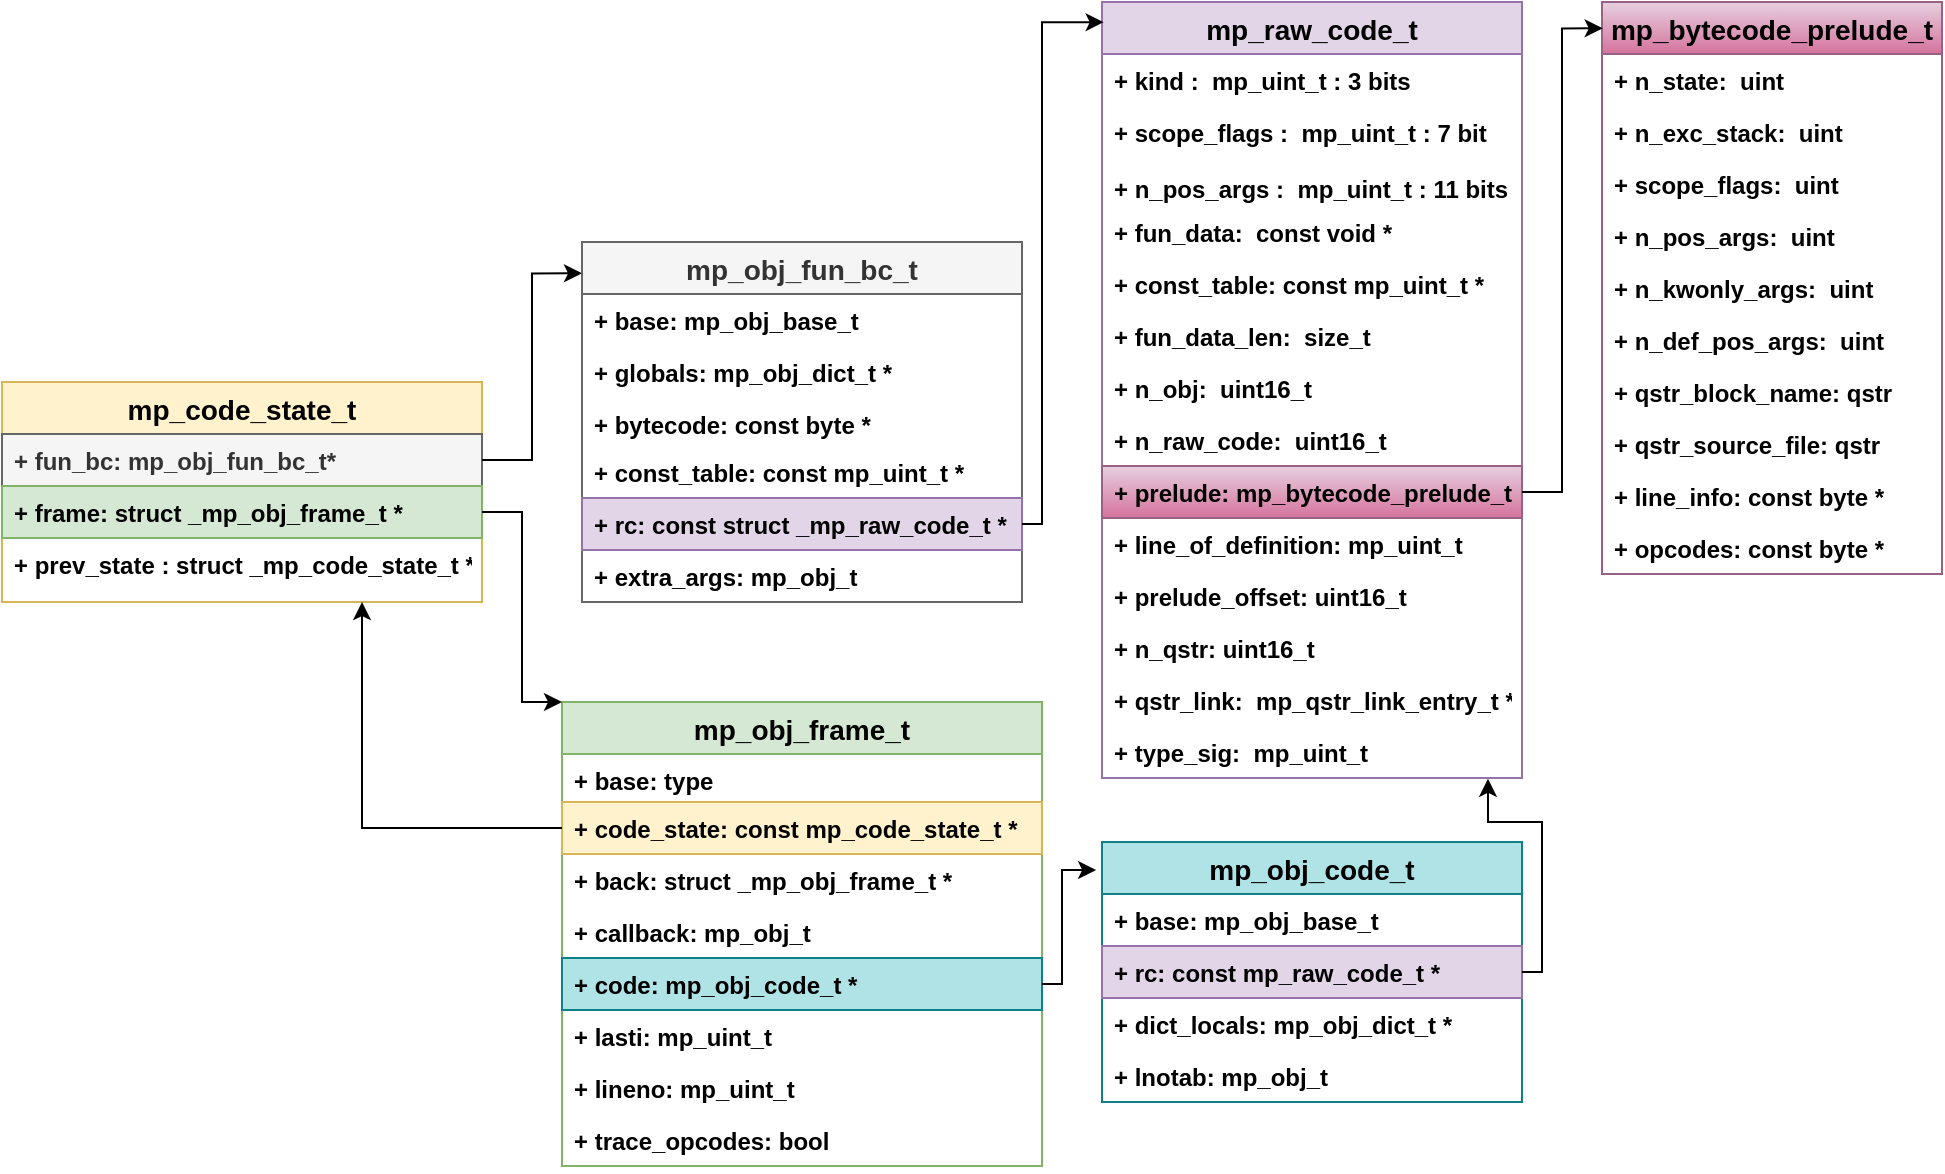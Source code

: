 <mxfile version="15.9.1" type="github">
  <diagram id="wnDa86_sgH5_1HbZJhVr" name="Page-1">
    <mxGraphModel dx="1085" dy="1639" grid="1" gridSize="10" guides="1" tooltips="1" connect="1" arrows="1" fold="1" page="1" pageScale="1" pageWidth="850" pageHeight="1100" math="0" shadow="0">
      <root>
        <mxCell id="0" />
        <mxCell id="1" parent="0" />
        <mxCell id="a_ci2bYjOTqBM8tlO-We-2" value="mp_code_state_t" style="swimlane;fontStyle=1;childLayout=stackLayout;horizontal=1;startSize=26;fillColor=#fff2cc;horizontalStack=0;resizeParent=1;resizeParentMax=0;resizeLast=0;collapsible=1;marginBottom=0;fontSize=14;strokeColor=#d6b656;" parent="1" vertex="1">
          <mxGeometry x="240" y="80" width="240" height="110" as="geometry" />
        </mxCell>
        <mxCell id="a_ci2bYjOTqBM8tlO-We-3" value="+ fun_bc: mp_obj_fun_bc_t*" style="text;strokeColor=#666666;fillColor=#f5f5f5;align=left;verticalAlign=top;spacingLeft=4;spacingRight=4;overflow=hidden;rotatable=0;points=[[0,0.5],[1,0.5]];portConstraint=eastwest;fontSize=12;fontStyle=1;fontColor=#333333;" parent="a_ci2bYjOTqBM8tlO-We-2" vertex="1">
          <mxGeometry y="26" width="240" height="26" as="geometry" />
        </mxCell>
        <mxCell id="a_ci2bYjOTqBM8tlO-We-4" value="+ frame: struct _mp_obj_frame_t *" style="text;strokeColor=#82b366;fillColor=#d5e8d4;align=left;verticalAlign=top;spacingLeft=4;spacingRight=4;overflow=hidden;rotatable=0;points=[[0,0.5],[1,0.5]];portConstraint=eastwest;fontSize=12;fontStyle=1" parent="a_ci2bYjOTqBM8tlO-We-2" vertex="1">
          <mxGeometry y="52" width="240" height="26" as="geometry" />
        </mxCell>
        <mxCell id="a_ci2bYjOTqBM8tlO-We-9" value="+ prev_state : struct _mp_code_state_t *" style="text;align=left;verticalAlign=top;spacingLeft=4;spacingRight=4;overflow=hidden;rotatable=0;points=[[0,0.5],[1,0.5]];portConstraint=eastwest;fontSize=12;fontStyle=1" parent="a_ci2bYjOTqBM8tlO-We-2" vertex="1">
          <mxGeometry y="78" width="240" height="32" as="geometry" />
        </mxCell>
        <mxCell id="a_ci2bYjOTqBM8tlO-We-25" value="mp_obj_fun_bc_t" style="swimlane;fontStyle=1;childLayout=stackLayout;horizontal=1;startSize=26;fillColor=#f5f5f5;horizontalStack=0;resizeParent=1;resizeParentMax=0;resizeLast=0;collapsible=1;marginBottom=0;fontSize=14;fontColor=#333333;strokeColor=#666666;" parent="1" vertex="1">
          <mxGeometry x="530" y="10" width="220" height="180" as="geometry" />
        </mxCell>
        <mxCell id="a_ci2bYjOTqBM8tlO-We-28" value="+ base: mp_obj_base_t" style="text;strokeColor=none;fillColor=none;align=left;verticalAlign=top;spacingLeft=4;spacingRight=4;overflow=hidden;rotatable=0;points=[[0,0.5],[1,0.5]];portConstraint=eastwest;fontSize=12;fontStyle=1" parent="a_ci2bYjOTqBM8tlO-We-25" vertex="1">
          <mxGeometry y="26" width="220" height="26" as="geometry" />
        </mxCell>
        <mxCell id="a_ci2bYjOTqBM8tlO-We-27" value="+ globals: mp_obj_dict_t *" style="text;strokeColor=none;fillColor=none;align=left;verticalAlign=top;spacingLeft=4;spacingRight=4;overflow=hidden;rotatable=0;points=[[0,0.5],[1,0.5]];portConstraint=eastwest;fontSize=12;fontStyle=1" parent="a_ci2bYjOTqBM8tlO-We-25" vertex="1">
          <mxGeometry y="52" width="220" height="26" as="geometry" />
        </mxCell>
        <mxCell id="a_ci2bYjOTqBM8tlO-We-26" value="+ bytecode: const byte *" style="text;strokeColor=none;fillColor=none;align=left;verticalAlign=top;spacingLeft=4;spacingRight=4;overflow=hidden;rotatable=0;points=[[0,0.5],[1,0.5]];portConstraint=eastwest;fontSize=12;fontStyle=1" parent="a_ci2bYjOTqBM8tlO-We-25" vertex="1">
          <mxGeometry y="78" width="220" height="24" as="geometry" />
        </mxCell>
        <mxCell id="a_ci2bYjOTqBM8tlO-We-35" value="+ const_table: const mp_uint_t *" style="text;strokeColor=none;fillColor=none;align=left;verticalAlign=top;spacingLeft=4;spacingRight=4;overflow=hidden;rotatable=0;points=[[0,0.5],[1,0.5]];portConstraint=eastwest;fontSize=12;fontStyle=1" parent="a_ci2bYjOTqBM8tlO-We-25" vertex="1">
          <mxGeometry y="102" width="220" height="26" as="geometry" />
        </mxCell>
        <mxCell id="a_ci2bYjOTqBM8tlO-We-36" value="+ rc: const struct _mp_raw_code_t *" style="text;strokeColor=#9673a6;fillColor=#e1d5e7;align=left;verticalAlign=top;spacingLeft=4;spacingRight=4;overflow=hidden;rotatable=0;points=[[0,0.5],[1,0.5]];portConstraint=eastwest;fontSize=12;fontStyle=1" parent="a_ci2bYjOTqBM8tlO-We-25" vertex="1">
          <mxGeometry y="128" width="220" height="26" as="geometry" />
        </mxCell>
        <mxCell id="a_ci2bYjOTqBM8tlO-We-37" value="+ extra_args: mp_obj_t" style="text;strokeColor=none;fillColor=none;align=left;verticalAlign=top;spacingLeft=4;spacingRight=4;overflow=hidden;rotatable=0;points=[[0,0.5],[1,0.5]];portConstraint=eastwest;fontSize=12;fontStyle=1" parent="a_ci2bYjOTqBM8tlO-We-25" vertex="1">
          <mxGeometry y="154" width="220" height="26" as="geometry" />
        </mxCell>
        <mxCell id="a_ci2bYjOTqBM8tlO-We-29" style="edgeStyle=orthogonalEdgeStyle;rounded=0;orthogonalLoop=1;jettySize=auto;html=1;entryX=0;entryY=0.087;entryDx=0;entryDy=0;entryPerimeter=0;fontSize=14;fontStyle=1" parent="1" source="a_ci2bYjOTqBM8tlO-We-3" target="a_ci2bYjOTqBM8tlO-We-25" edge="1">
          <mxGeometry relative="1" as="geometry" />
        </mxCell>
        <mxCell id="a_ci2bYjOTqBM8tlO-We-30" value="mp_obj_frame_t " style="swimlane;fontStyle=1;childLayout=stackLayout;horizontal=1;startSize=26;fillColor=#d5e8d4;horizontalStack=0;resizeParent=1;resizeParentMax=0;resizeLast=0;collapsible=1;marginBottom=0;fontSize=14;strokeColor=#82b366;" parent="1" vertex="1">
          <mxGeometry x="520" y="240" width="240" height="232" as="geometry" />
        </mxCell>
        <mxCell id="a_ci2bYjOTqBM8tlO-We-31" value="+ base: type" style="text;strokeColor=none;fillColor=none;align=left;verticalAlign=top;spacingLeft=4;spacingRight=4;overflow=hidden;rotatable=0;points=[[0,0.5],[1,0.5]];portConstraint=eastwest;fontSize=12;fontStyle=1" parent="a_ci2bYjOTqBM8tlO-We-30" vertex="1">
          <mxGeometry y="26" width="240" height="24" as="geometry" />
        </mxCell>
        <mxCell id="a_ci2bYjOTqBM8tlO-We-43" value="+ code_state: const mp_code_state_t *" style="text;strokeColor=#d6b656;fillColor=#fff2cc;align=left;verticalAlign=top;spacingLeft=4;spacingRight=4;overflow=hidden;rotatable=0;points=[[0,0.5],[1,0.5]];portConstraint=eastwest;fontSize=12;fontStyle=1" parent="a_ci2bYjOTqBM8tlO-We-30" vertex="1">
          <mxGeometry y="50" width="240" height="26" as="geometry" />
        </mxCell>
        <mxCell id="a_ci2bYjOTqBM8tlO-We-32" value="+ back: struct _mp_obj_frame_t *" style="text;strokeColor=none;fillColor=none;align=left;verticalAlign=top;spacingLeft=4;spacingRight=4;overflow=hidden;rotatable=0;points=[[0,0.5],[1,0.5]];portConstraint=eastwest;fontSize=12;fontStyle=1" parent="a_ci2bYjOTqBM8tlO-We-30" vertex="1">
          <mxGeometry y="76" width="240" height="26" as="geometry" />
        </mxCell>
        <mxCell id="a_ci2bYjOTqBM8tlO-We-45" value="+ callback: mp_obj_t " style="text;strokeColor=none;fillColor=none;align=left;verticalAlign=top;spacingLeft=4;spacingRight=4;overflow=hidden;rotatable=0;points=[[0,0.5],[1,0.5]];portConstraint=eastwest;fontSize=12;fontStyle=1" parent="a_ci2bYjOTqBM8tlO-We-30" vertex="1">
          <mxGeometry y="102" width="240" height="26" as="geometry" />
        </mxCell>
        <mxCell id="a_ci2bYjOTqBM8tlO-We-44" value="+ code: mp_obj_code_t *" style="text;strokeColor=#0e8088;fillColor=#b0e3e6;align=left;verticalAlign=top;spacingLeft=4;spacingRight=4;overflow=hidden;rotatable=0;points=[[0,0.5],[1,0.5]];portConstraint=eastwest;fontSize=12;fontStyle=1" parent="a_ci2bYjOTqBM8tlO-We-30" vertex="1">
          <mxGeometry y="128" width="240" height="26" as="geometry" />
        </mxCell>
        <mxCell id="a_ci2bYjOTqBM8tlO-We-33" value="+ lasti: mp_uint_t " style="text;strokeColor=none;fillColor=none;align=left;verticalAlign=top;spacingLeft=4;spacingRight=4;overflow=hidden;rotatable=0;points=[[0,0.5],[1,0.5]];portConstraint=eastwest;fontSize=12;fontStyle=1" parent="a_ci2bYjOTqBM8tlO-We-30" vertex="1">
          <mxGeometry y="154" width="240" height="26" as="geometry" />
        </mxCell>
        <mxCell id="a_ci2bYjOTqBM8tlO-We-47" value="+ lineno: mp_uint_t " style="text;strokeColor=none;fillColor=none;align=left;verticalAlign=top;spacingLeft=4;spacingRight=4;overflow=hidden;rotatable=0;points=[[0,0.5],[1,0.5]];portConstraint=eastwest;fontSize=12;fontStyle=1" parent="a_ci2bYjOTqBM8tlO-We-30" vertex="1">
          <mxGeometry y="180" width="240" height="26" as="geometry" />
        </mxCell>
        <mxCell id="a_ci2bYjOTqBM8tlO-We-49" value="+ trace_opcodes: bool" style="text;strokeColor=none;fillColor=none;align=left;verticalAlign=top;spacingLeft=4;spacingRight=4;overflow=hidden;rotatable=0;points=[[0,0.5],[1,0.5]];portConstraint=eastwest;fontSize=12;fontStyle=1" parent="a_ci2bYjOTqBM8tlO-We-30" vertex="1">
          <mxGeometry y="206" width="240" height="26" as="geometry" />
        </mxCell>
        <mxCell id="a_ci2bYjOTqBM8tlO-We-38" value="mp_raw_code_t " style="swimlane;fontStyle=1;childLayout=stackLayout;horizontal=1;startSize=26;fillColor=#e1d5e7;horizontalStack=0;resizeParent=1;resizeParentMax=0;resizeLast=0;collapsible=1;marginBottom=0;fontSize=14;strokeColor=#9673a6;" parent="1" vertex="1">
          <mxGeometry x="790" y="-110" width="210" height="388" as="geometry" />
        </mxCell>
        <mxCell id="a_ci2bYjOTqBM8tlO-We-39" value="+ kind :  mp_uint_t : 3 bits" style="text;strokeColor=none;fillColor=none;align=left;verticalAlign=top;spacingLeft=4;spacingRight=4;overflow=hidden;rotatable=0;points=[[0,0.5],[1,0.5]];portConstraint=eastwest;fontSize=12;fontStyle=1" parent="a_ci2bYjOTqBM8tlO-We-38" vertex="1">
          <mxGeometry y="26" width="210" height="26" as="geometry" />
        </mxCell>
        <mxCell id="a_ci2bYjOTqBM8tlO-We-40" value="+ scope_flags :  mp_uint_t : 7 bit" style="text;strokeColor=none;fillColor=none;align=left;verticalAlign=top;spacingLeft=4;spacingRight=4;overflow=hidden;rotatable=0;points=[[0,0.5],[1,0.5]];portConstraint=eastwest;fontSize=12;fontStyle=1" parent="a_ci2bYjOTqBM8tlO-We-38" vertex="1">
          <mxGeometry y="52" width="210" height="28" as="geometry" />
        </mxCell>
        <mxCell id="a_ci2bYjOTqBM8tlO-We-41" value="+ n_pos_args :  mp_uint_t : 11 bits" style="text;strokeColor=none;fillColor=none;align=left;verticalAlign=top;spacingLeft=4;spacingRight=4;overflow=hidden;rotatable=0;points=[[0,0.5],[1,0.5]];portConstraint=eastwest;fontSize=12;fontStyle=1" parent="a_ci2bYjOTqBM8tlO-We-38" vertex="1">
          <mxGeometry y="80" width="210" height="22" as="geometry" />
        </mxCell>
        <mxCell id="BdHdynzSusa7COlGPXgd-5" value="+ fun_data:  const void *" style="text;strokeColor=none;fillColor=none;align=left;verticalAlign=top;spacingLeft=4;spacingRight=4;overflow=hidden;rotatable=0;points=[[0,0.5],[1,0.5]];portConstraint=eastwest;fontStyle=1" vertex="1" parent="a_ci2bYjOTqBM8tlO-We-38">
          <mxGeometry y="102" width="210" height="26" as="geometry" />
        </mxCell>
        <mxCell id="BdHdynzSusa7COlGPXgd-6" value="+ const_table: const mp_uint_t *" style="text;strokeColor=none;fillColor=none;align=left;verticalAlign=top;spacingLeft=4;spacingRight=4;overflow=hidden;rotatable=0;points=[[0,0.5],[1,0.5]];portConstraint=eastwest;fontStyle=1" vertex="1" parent="a_ci2bYjOTqBM8tlO-We-38">
          <mxGeometry y="128" width="210" height="26" as="geometry" />
        </mxCell>
        <mxCell id="BdHdynzSusa7COlGPXgd-8" value="+ fun_data_len:  size_t" style="text;strokeColor=none;fillColor=none;align=left;verticalAlign=top;spacingLeft=4;spacingRight=4;overflow=hidden;rotatable=0;points=[[0,0.5],[1,0.5]];portConstraint=eastwest;fontStyle=1" vertex="1" parent="a_ci2bYjOTqBM8tlO-We-38">
          <mxGeometry y="154" width="210" height="26" as="geometry" />
        </mxCell>
        <mxCell id="BdHdynzSusa7COlGPXgd-10" value="+ n_obj:  uint16_t" style="text;strokeColor=none;fillColor=none;align=left;verticalAlign=top;spacingLeft=4;spacingRight=4;overflow=hidden;rotatable=0;points=[[0,0.5],[1,0.5]];portConstraint=eastwest;fontStyle=1" vertex="1" parent="a_ci2bYjOTqBM8tlO-We-38">
          <mxGeometry y="180" width="210" height="26" as="geometry" />
        </mxCell>
        <mxCell id="BdHdynzSusa7COlGPXgd-9" value="+ n_raw_code:  uint16_t" style="text;strokeColor=none;fillColor=none;align=left;verticalAlign=top;spacingLeft=4;spacingRight=4;overflow=hidden;rotatable=0;points=[[0,0.5],[1,0.5]];portConstraint=eastwest;fontStyle=1" vertex="1" parent="a_ci2bYjOTqBM8tlO-We-38">
          <mxGeometry y="206" width="210" height="26" as="geometry" />
        </mxCell>
        <mxCell id="BdHdynzSusa7COlGPXgd-11" value="+ prelude: mp_bytecode_prelude_t" style="text;strokeColor=#996185;fillColor=#e6d0de;align=left;verticalAlign=top;spacingLeft=4;spacingRight=4;overflow=hidden;rotatable=0;points=[[0,0.5],[1,0.5]];portConstraint=eastwest;fontStyle=1;gradientColor=#d5739d;" vertex="1" parent="a_ci2bYjOTqBM8tlO-We-38">
          <mxGeometry y="232" width="210" height="26" as="geometry" />
        </mxCell>
        <mxCell id="BdHdynzSusa7COlGPXgd-7" value="+ line_of_definition: mp_uint_t" style="text;strokeColor=none;fillColor=none;align=left;verticalAlign=top;spacingLeft=4;spacingRight=4;overflow=hidden;rotatable=0;points=[[0,0.5],[1,0.5]];portConstraint=eastwest;fontStyle=1" vertex="1" parent="a_ci2bYjOTqBM8tlO-We-38">
          <mxGeometry y="258" width="210" height="26" as="geometry" />
        </mxCell>
        <mxCell id="BdHdynzSusa7COlGPXgd-12" value="+ prelude_offset: uint16_t" style="text;strokeColor=none;fillColor=none;align=left;verticalAlign=top;spacingLeft=4;spacingRight=4;overflow=hidden;rotatable=0;points=[[0,0.5],[1,0.5]];portConstraint=eastwest;fontStyle=1" vertex="1" parent="a_ci2bYjOTqBM8tlO-We-38">
          <mxGeometry y="284" width="210" height="26" as="geometry" />
        </mxCell>
        <mxCell id="BdHdynzSusa7COlGPXgd-13" value="+ n_qstr: uint16_t" style="text;strokeColor=none;fillColor=none;align=left;verticalAlign=top;spacingLeft=4;spacingRight=4;overflow=hidden;rotatable=0;points=[[0,0.5],[1,0.5]];portConstraint=eastwest;fontStyle=1" vertex="1" parent="a_ci2bYjOTqBM8tlO-We-38">
          <mxGeometry y="310" width="210" height="26" as="geometry" />
        </mxCell>
        <mxCell id="BdHdynzSusa7COlGPXgd-15" value="+ qstr_link:  mp_qstr_link_entry_t *" style="text;strokeColor=none;fillColor=none;align=left;verticalAlign=top;spacingLeft=4;spacingRight=4;overflow=hidden;rotatable=0;points=[[0,0.5],[1,0.5]];portConstraint=eastwest;fontStyle=1" vertex="1" parent="a_ci2bYjOTqBM8tlO-We-38">
          <mxGeometry y="336" width="210" height="26" as="geometry" />
        </mxCell>
        <mxCell id="BdHdynzSusa7COlGPXgd-14" value="+ type_sig:  mp_uint_t" style="text;strokeColor=none;fillColor=none;align=left;verticalAlign=top;spacingLeft=4;spacingRight=4;overflow=hidden;rotatable=0;points=[[0,0.5],[1,0.5]];portConstraint=eastwest;fontStyle=1" vertex="1" parent="a_ci2bYjOTqBM8tlO-We-38">
          <mxGeometry y="362" width="210" height="26" as="geometry" />
        </mxCell>
        <mxCell id="a_ci2bYjOTqBM8tlO-We-42" style="edgeStyle=orthogonalEdgeStyle;rounded=0;orthogonalLoop=1;jettySize=auto;html=1;entryX=0.004;entryY=0.026;entryDx=0;entryDy=0;fontSize=14;entryPerimeter=0;fontStyle=1" parent="1" source="a_ci2bYjOTqBM8tlO-We-36" target="a_ci2bYjOTqBM8tlO-We-38" edge="1">
          <mxGeometry relative="1" as="geometry">
            <Array as="points">
              <mxPoint x="760" y="151" />
              <mxPoint x="760" y="-100" />
            </Array>
          </mxGeometry>
        </mxCell>
        <mxCell id="a_ci2bYjOTqBM8tlO-We-50" style="edgeStyle=orthogonalEdgeStyle;rounded=0;orthogonalLoop=1;jettySize=auto;html=1;entryX=0.75;entryY=1;entryDx=0;entryDy=0;fontSize=14;fontStyle=1" parent="1" source="a_ci2bYjOTqBM8tlO-We-43" target="a_ci2bYjOTqBM8tlO-We-2" edge="1">
          <mxGeometry relative="1" as="geometry" />
        </mxCell>
        <mxCell id="a_ci2bYjOTqBM8tlO-We-51" style="edgeStyle=orthogonalEdgeStyle;rounded=0;orthogonalLoop=1;jettySize=auto;html=1;entryX=0;entryY=0;entryDx=0;entryDy=0;fontSize=14;fontStyle=1" parent="1" source="a_ci2bYjOTqBM8tlO-We-4" target="a_ci2bYjOTqBM8tlO-We-30" edge="1">
          <mxGeometry relative="1" as="geometry">
            <Array as="points">
              <mxPoint x="500" y="145" />
              <mxPoint x="500" y="240" />
            </Array>
          </mxGeometry>
        </mxCell>
        <mxCell id="a_ci2bYjOTqBM8tlO-We-52" value="mp_obj_code_t" style="swimlane;fontStyle=1;childLayout=stackLayout;horizontal=1;startSize=26;fillColor=#b0e3e6;horizontalStack=0;resizeParent=1;resizeParentMax=0;resizeLast=0;collapsible=1;marginBottom=0;fontSize=14;strokeColor=#0e8088;" parent="1" vertex="1">
          <mxGeometry x="790" y="310" width="210" height="130" as="geometry" />
        </mxCell>
        <mxCell id="a_ci2bYjOTqBM8tlO-We-53" value="+ base: mp_obj_base_t" style="text;strokeColor=none;fillColor=none;align=left;verticalAlign=top;spacingLeft=4;spacingRight=4;overflow=hidden;rotatable=0;points=[[0,0.5],[1,0.5]];portConstraint=eastwest;fontSize=12;fontStyle=1" parent="a_ci2bYjOTqBM8tlO-We-52" vertex="1">
          <mxGeometry y="26" width="210" height="26" as="geometry" />
        </mxCell>
        <mxCell id="a_ci2bYjOTqBM8tlO-We-54" value="+ rc: const mp_raw_code_t *" style="text;strokeColor=#9673a6;fillColor=#e1d5e7;align=left;verticalAlign=top;spacingLeft=4;spacingRight=4;overflow=hidden;rotatable=0;points=[[0,0.5],[1,0.5]];portConstraint=eastwest;fontSize=12;fontStyle=1" parent="a_ci2bYjOTqBM8tlO-We-52" vertex="1">
          <mxGeometry y="52" width="210" height="26" as="geometry" />
        </mxCell>
        <mxCell id="a_ci2bYjOTqBM8tlO-We-55" value="+ dict_locals: mp_obj_dict_t *" style="text;strokeColor=none;fillColor=none;align=left;verticalAlign=top;spacingLeft=4;spacingRight=4;overflow=hidden;rotatable=0;points=[[0,0.5],[1,0.5]];portConstraint=eastwest;fontSize=12;fontStyle=1" parent="a_ci2bYjOTqBM8tlO-We-52" vertex="1">
          <mxGeometry y="78" width="210" height="26" as="geometry" />
        </mxCell>
        <mxCell id="BdHdynzSusa7COlGPXgd-1" value="+ lnotab: mp_obj_t " style="text;strokeColor=none;fillColor=none;align=left;verticalAlign=top;spacingLeft=4;spacingRight=4;overflow=hidden;rotatable=0;points=[[0,0.5],[1,0.5]];portConstraint=eastwest;fontStyle=1" vertex="1" parent="a_ci2bYjOTqBM8tlO-We-52">
          <mxGeometry y="104" width="210" height="26" as="geometry" />
        </mxCell>
        <mxCell id="BdHdynzSusa7COlGPXgd-20" style="edgeStyle=orthogonalEdgeStyle;rounded=0;orthogonalLoop=1;jettySize=auto;html=1;entryX=-0.014;entryY=0.108;entryDx=0;entryDy=0;entryPerimeter=0;fontSize=12;" edge="1" parent="1" source="a_ci2bYjOTqBM8tlO-We-44" target="a_ci2bYjOTqBM8tlO-We-52">
          <mxGeometry relative="1" as="geometry">
            <Array as="points">
              <mxPoint x="770" y="381" />
              <mxPoint x="770" y="324" />
            </Array>
          </mxGeometry>
        </mxCell>
        <mxCell id="BdHdynzSusa7COlGPXgd-23" value="mp_bytecode_prelude_t" style="swimlane;fontStyle=1;childLayout=stackLayout;horizontal=1;startSize=26;fillColor=#e6d0de;horizontalStack=0;resizeParent=1;resizeParentMax=0;resizeLast=0;collapsible=1;marginBottom=0;fontSize=14;strokeColor=#996185;gradientColor=#d5739d;" vertex="1" parent="1">
          <mxGeometry x="1040" y="-110" width="170" height="286" as="geometry" />
        </mxCell>
        <mxCell id="BdHdynzSusa7COlGPXgd-24" value="+ n_state:  uint" style="text;strokeColor=none;fillColor=none;align=left;verticalAlign=top;spacingLeft=4;spacingRight=4;overflow=hidden;rotatable=0;points=[[0,0.5],[1,0.5]];portConstraint=eastwest;fontSize=12;fontStyle=1" vertex="1" parent="BdHdynzSusa7COlGPXgd-23">
          <mxGeometry y="26" width="170" height="26" as="geometry" />
        </mxCell>
        <mxCell id="BdHdynzSusa7COlGPXgd-25" value="+ n_exc_stack:  uint" style="text;strokeColor=none;fillColor=none;align=left;verticalAlign=top;spacingLeft=4;spacingRight=4;overflow=hidden;rotatable=0;points=[[0,0.5],[1,0.5]];portConstraint=eastwest;fontSize=12;fontStyle=1" vertex="1" parent="BdHdynzSusa7COlGPXgd-23">
          <mxGeometry y="52" width="170" height="26" as="geometry" />
        </mxCell>
        <mxCell id="BdHdynzSusa7COlGPXgd-31" value="+ scope_flags:  uint" style="text;strokeColor=none;fillColor=none;align=left;verticalAlign=top;spacingLeft=4;spacingRight=4;overflow=hidden;rotatable=0;points=[[0,0.5],[1,0.5]];portConstraint=eastwest;fontSize=12;fontStyle=1" vertex="1" parent="BdHdynzSusa7COlGPXgd-23">
          <mxGeometry y="78" width="170" height="26" as="geometry" />
        </mxCell>
        <mxCell id="BdHdynzSusa7COlGPXgd-32" value="+ n_pos_args:  uint" style="text;strokeColor=none;fillColor=none;align=left;verticalAlign=top;spacingLeft=4;spacingRight=4;overflow=hidden;rotatable=0;points=[[0,0.5],[1,0.5]];portConstraint=eastwest;fontSize=12;fontStyle=1" vertex="1" parent="BdHdynzSusa7COlGPXgd-23">
          <mxGeometry y="104" width="170" height="26" as="geometry" />
        </mxCell>
        <mxCell id="BdHdynzSusa7COlGPXgd-34" value="+ n_kwonly_args:  uint" style="text;strokeColor=none;fillColor=none;align=left;verticalAlign=top;spacingLeft=4;spacingRight=4;overflow=hidden;rotatable=0;points=[[0,0.5],[1,0.5]];portConstraint=eastwest;fontSize=12;fontStyle=1" vertex="1" parent="BdHdynzSusa7COlGPXgd-23">
          <mxGeometry y="130" width="170" height="26" as="geometry" />
        </mxCell>
        <mxCell id="BdHdynzSusa7COlGPXgd-35" value="+ n_def_pos_args:  uint" style="text;strokeColor=none;fillColor=none;align=left;verticalAlign=top;spacingLeft=4;spacingRight=4;overflow=hidden;rotatable=0;points=[[0,0.5],[1,0.5]];portConstraint=eastwest;fontSize=12;fontStyle=1" vertex="1" parent="BdHdynzSusa7COlGPXgd-23">
          <mxGeometry y="156" width="170" height="26" as="geometry" />
        </mxCell>
        <mxCell id="BdHdynzSusa7COlGPXgd-36" value="+ qstr_block_name: qstr" style="text;strokeColor=none;fillColor=none;align=left;verticalAlign=top;spacingLeft=4;spacingRight=4;overflow=hidden;rotatable=0;points=[[0,0.5],[1,0.5]];portConstraint=eastwest;fontSize=12;fontStyle=1" vertex="1" parent="BdHdynzSusa7COlGPXgd-23">
          <mxGeometry y="182" width="170" height="26" as="geometry" />
        </mxCell>
        <mxCell id="BdHdynzSusa7COlGPXgd-33" value="+ qstr_source_file: qstr" style="text;strokeColor=none;fillColor=none;align=left;verticalAlign=top;spacingLeft=4;spacingRight=4;overflow=hidden;rotatable=0;points=[[0,0.5],[1,0.5]];portConstraint=eastwest;fontSize=12;fontStyle=1" vertex="1" parent="BdHdynzSusa7COlGPXgd-23">
          <mxGeometry y="208" width="170" height="26" as="geometry" />
        </mxCell>
        <mxCell id="BdHdynzSusa7COlGPXgd-37" value="+ line_info: const byte *" style="text;strokeColor=none;fillColor=none;align=left;verticalAlign=top;spacingLeft=4;spacingRight=4;overflow=hidden;rotatable=0;points=[[0,0.5],[1,0.5]];portConstraint=eastwest;fontSize=12;fontStyle=1" vertex="1" parent="BdHdynzSusa7COlGPXgd-23">
          <mxGeometry y="234" width="170" height="26" as="geometry" />
        </mxCell>
        <mxCell id="BdHdynzSusa7COlGPXgd-39" value="+ opcodes: const byte *" style="text;strokeColor=none;fillColor=none;align=left;verticalAlign=top;spacingLeft=4;spacingRight=4;overflow=hidden;rotatable=0;points=[[0,0.5],[1,0.5]];portConstraint=eastwest;fontSize=12;fontStyle=1" vertex="1" parent="BdHdynzSusa7COlGPXgd-23">
          <mxGeometry y="260" width="170" height="26" as="geometry" />
        </mxCell>
        <mxCell id="BdHdynzSusa7COlGPXgd-27" style="edgeStyle=orthogonalEdgeStyle;rounded=0;orthogonalLoop=1;jettySize=auto;html=1;entryX=0.002;entryY=0.046;entryDx=0;entryDy=0;fontSize=12;entryPerimeter=0;" edge="1" parent="1" source="BdHdynzSusa7COlGPXgd-11" target="BdHdynzSusa7COlGPXgd-23">
          <mxGeometry relative="1" as="geometry" />
        </mxCell>
        <mxCell id="BdHdynzSusa7COlGPXgd-42" style="edgeStyle=orthogonalEdgeStyle;rounded=0;orthogonalLoop=1;jettySize=auto;html=1;entryX=0.919;entryY=1.015;entryDx=0;entryDy=0;fontSize=14;entryPerimeter=0;" edge="1" parent="1" source="a_ci2bYjOTqBM8tlO-We-54" target="BdHdynzSusa7COlGPXgd-14">
          <mxGeometry relative="1" as="geometry">
            <Array as="points">
              <mxPoint x="1010" y="375" />
              <mxPoint x="1010" y="300" />
              <mxPoint x="983" y="300" />
            </Array>
          </mxGeometry>
        </mxCell>
      </root>
    </mxGraphModel>
  </diagram>
</mxfile>
